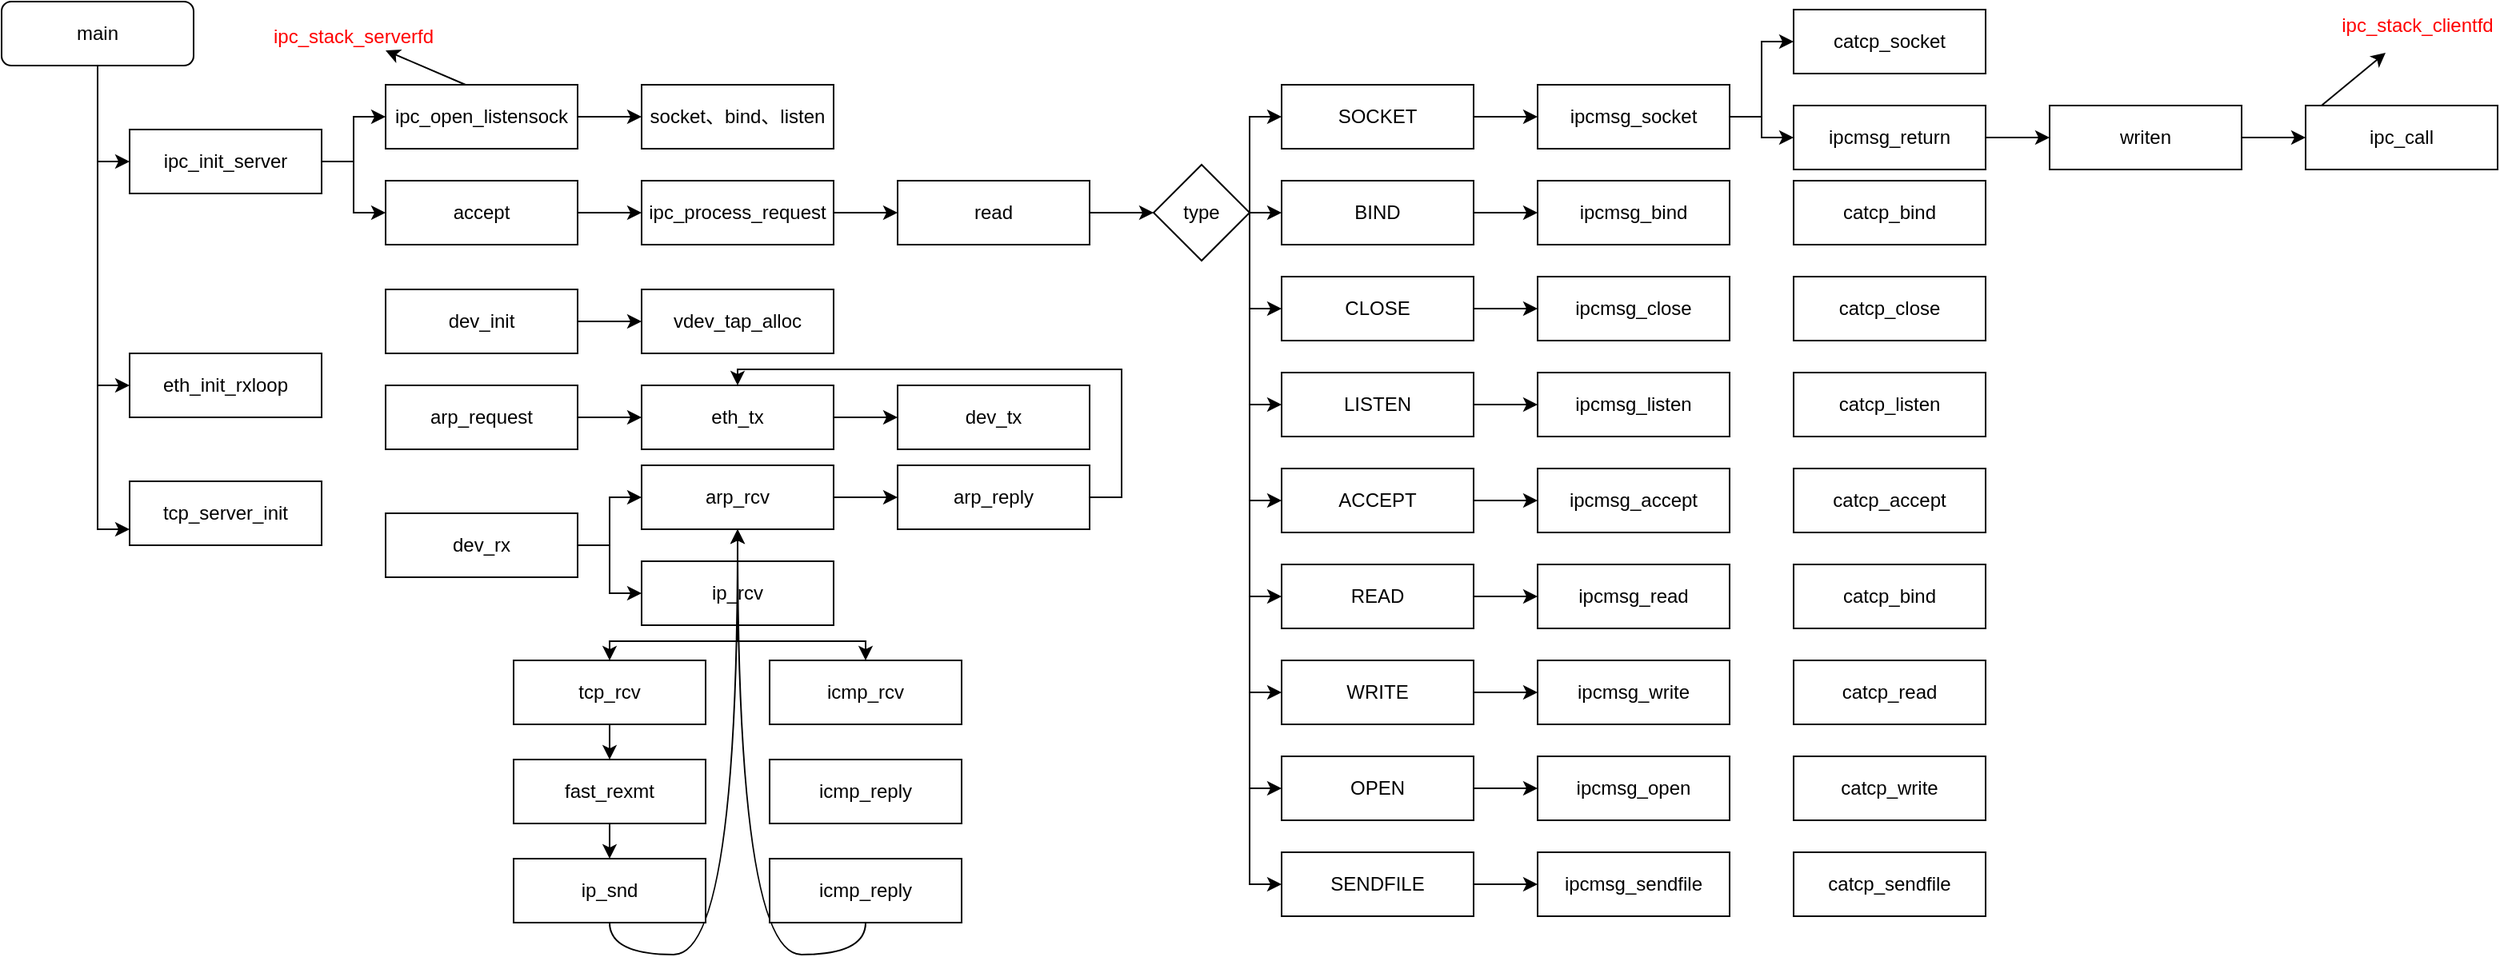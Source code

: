 <mxfile version="12.2.6" type="github" pages="1">
  <diagram id="CccC72GKy65B7K4hFXH-" name="Page-1">
    <mxGraphModel dx="1422" dy="713" grid="1" gridSize="10" guides="1" tooltips="1" connect="1" arrows="1" fold="1" page="1" pageScale="1" pageWidth="827" pageHeight="1169" math="0" shadow="0">
      <root>
        <mxCell id="0"/>
        <mxCell id="1" parent="0"/>
        <mxCell id="ONvXl80Agqb7gb_hBhsv-6" style="edgeStyle=orthogonalEdgeStyle;rounded=0;orthogonalLoop=1;jettySize=auto;html=1;exitX=0.5;exitY=1;exitDx=0;exitDy=0;entryX=0;entryY=0.75;entryDx=0;entryDy=0;" parent="1" source="ONvXl80Agqb7gb_hBhsv-2" target="ONvXl80Agqb7gb_hBhsv-5" edge="1">
          <mxGeometry relative="1" as="geometry"/>
        </mxCell>
        <mxCell id="ONvXl80Agqb7gb_hBhsv-7" style="edgeStyle=orthogonalEdgeStyle;rounded=0;orthogonalLoop=1;jettySize=auto;html=1;exitX=0.5;exitY=1;exitDx=0;exitDy=0;entryX=0;entryY=0.5;entryDx=0;entryDy=0;" parent="1" source="ONvXl80Agqb7gb_hBhsv-2" target="ONvXl80Agqb7gb_hBhsv-4" edge="1">
          <mxGeometry relative="1" as="geometry"/>
        </mxCell>
        <mxCell id="ONvXl80Agqb7gb_hBhsv-8" style="edgeStyle=orthogonalEdgeStyle;rounded=0;orthogonalLoop=1;jettySize=auto;html=1;exitX=0.5;exitY=1;exitDx=0;exitDy=0;entryX=0;entryY=0.5;entryDx=0;entryDy=0;" parent="1" source="ONvXl80Agqb7gb_hBhsv-2" target="ONvXl80Agqb7gb_hBhsv-3" edge="1">
          <mxGeometry relative="1" as="geometry"/>
        </mxCell>
        <mxCell id="ONvXl80Agqb7gb_hBhsv-2" value="main" style="rounded=1;whiteSpace=wrap;html=1;" parent="1" vertex="1">
          <mxGeometry x="80" y="40" width="120" height="40" as="geometry"/>
        </mxCell>
        <mxCell id="ONvXl80Agqb7gb_hBhsv-15" style="edgeStyle=orthogonalEdgeStyle;rounded=0;orthogonalLoop=1;jettySize=auto;html=1;exitX=1;exitY=0.5;exitDx=0;exitDy=0;entryX=0;entryY=0.5;entryDx=0;entryDy=0;" parent="1" source="ONvXl80Agqb7gb_hBhsv-3" target="ONvXl80Agqb7gb_hBhsv-10" edge="1">
          <mxGeometry relative="1" as="geometry">
            <mxPoint x="280" y="172" as="sourcePoint"/>
          </mxGeometry>
        </mxCell>
        <mxCell id="qCLuBpV6aNmaeiQ8l6Hh-31" style="edgeStyle=orthogonalEdgeStyle;rounded=0;orthogonalLoop=1;jettySize=auto;html=1;exitX=1;exitY=0.5;exitDx=0;exitDy=0;entryX=0;entryY=0.5;entryDx=0;entryDy=0;" edge="1" parent="1" source="ONvXl80Agqb7gb_hBhsv-3" target="ONvXl80Agqb7gb_hBhsv-9">
          <mxGeometry relative="1" as="geometry"/>
        </mxCell>
        <mxCell id="ONvXl80Agqb7gb_hBhsv-3" value="ipc_init_server" style="rounded=0;whiteSpace=wrap;html=1;" parent="1" vertex="1">
          <mxGeometry x="160" y="120" width="120" height="40" as="geometry"/>
        </mxCell>
        <mxCell id="ONvXl80Agqb7gb_hBhsv-4" value="eth_init_rxloop" style="rounded=0;whiteSpace=wrap;html=1;" parent="1" vertex="1">
          <mxGeometry x="160" y="260" width="120" height="40" as="geometry"/>
        </mxCell>
        <mxCell id="ONvXl80Agqb7gb_hBhsv-5" value="tcp_server_init" style="rounded=0;whiteSpace=wrap;html=1;" parent="1" vertex="1">
          <mxGeometry x="160" y="340" width="120" height="40" as="geometry"/>
        </mxCell>
        <mxCell id="ONvXl80Agqb7gb_hBhsv-18" style="edgeStyle=orthogonalEdgeStyle;rounded=0;orthogonalLoop=1;jettySize=auto;html=1;exitX=1;exitY=0.5;exitDx=0;exitDy=0;entryX=0;entryY=0.5;entryDx=0;entryDy=0;" parent="1" source="ONvXl80Agqb7gb_hBhsv-9" target="ONvXl80Agqb7gb_hBhsv-12" edge="1">
          <mxGeometry relative="1" as="geometry"/>
        </mxCell>
        <mxCell id="ONvXl80Agqb7gb_hBhsv-9" value="ipc_open_listensock" style="rounded=0;whiteSpace=wrap;html=1;" parent="1" vertex="1">
          <mxGeometry x="320" y="92" width="120" height="40" as="geometry"/>
        </mxCell>
        <mxCell id="ONvXl80Agqb7gb_hBhsv-19" style="edgeStyle=orthogonalEdgeStyle;rounded=0;orthogonalLoop=1;jettySize=auto;html=1;exitX=1;exitY=0.5;exitDx=0;exitDy=0;" parent="1" source="ONvXl80Agqb7gb_hBhsv-10" target="ONvXl80Agqb7gb_hBhsv-13" edge="1">
          <mxGeometry relative="1" as="geometry"/>
        </mxCell>
        <mxCell id="ONvXl80Agqb7gb_hBhsv-10" value="accept" style="rounded=0;whiteSpace=wrap;html=1;" parent="1" vertex="1">
          <mxGeometry x="320" y="152" width="120" height="40" as="geometry"/>
        </mxCell>
        <mxCell id="ONvXl80Agqb7gb_hBhsv-12" value="socket、bind、listen" style="rounded=0;whiteSpace=wrap;html=1;" parent="1" vertex="1">
          <mxGeometry x="480" y="92" width="120" height="40" as="geometry"/>
        </mxCell>
        <mxCell id="qCLuBpV6aNmaeiQ8l6Hh-4" style="edgeStyle=orthogonalEdgeStyle;rounded=0;orthogonalLoop=1;jettySize=auto;html=1;exitX=1;exitY=0.5;exitDx=0;exitDy=0;entryX=0;entryY=0.5;entryDx=0;entryDy=0;" edge="1" parent="1" source="ONvXl80Agqb7gb_hBhsv-13" target="ONvXl80Agqb7gb_hBhsv-20">
          <mxGeometry relative="1" as="geometry"/>
        </mxCell>
        <mxCell id="ONvXl80Agqb7gb_hBhsv-13" value="ipc_process_request" style="rounded=0;whiteSpace=wrap;html=1;" parent="1" vertex="1">
          <mxGeometry x="480" y="152" width="120" height="40" as="geometry"/>
        </mxCell>
        <mxCell id="qCLuBpV6aNmaeiQ8l6Hh-5" style="edgeStyle=orthogonalEdgeStyle;rounded=0;orthogonalLoop=1;jettySize=auto;html=1;exitX=1;exitY=0.5;exitDx=0;exitDy=0;entryX=0;entryY=0.5;entryDx=0;entryDy=0;" edge="1" parent="1" source="ONvXl80Agqb7gb_hBhsv-20" target="ONvXl80Agqb7gb_hBhsv-21">
          <mxGeometry relative="1" as="geometry"/>
        </mxCell>
        <mxCell id="ONvXl80Agqb7gb_hBhsv-20" value="read" style="rounded=0;whiteSpace=wrap;html=1;" parent="1" vertex="1">
          <mxGeometry x="640" y="152" width="120" height="40" as="geometry"/>
        </mxCell>
        <mxCell id="qCLuBpV6aNmaeiQ8l6Hh-7" style="edgeStyle=orthogonalEdgeStyle;rounded=0;orthogonalLoop=1;jettySize=auto;html=1;exitX=1;exitY=0.5;exitDx=0;exitDy=0;entryX=0;entryY=0.5;entryDx=0;entryDy=0;" edge="1" parent="1" source="ONvXl80Agqb7gb_hBhsv-21" target="ONvXl80Agqb7gb_hBhsv-22">
          <mxGeometry relative="1" as="geometry">
            <Array as="points">
              <mxPoint x="860" y="112"/>
            </Array>
          </mxGeometry>
        </mxCell>
        <mxCell id="qCLuBpV6aNmaeiQ8l6Hh-8" style="edgeStyle=orthogonalEdgeStyle;rounded=0;orthogonalLoop=1;jettySize=auto;html=1;exitX=1;exitY=0.5;exitDx=0;exitDy=0;entryX=0;entryY=0.5;entryDx=0;entryDy=0;" edge="1" parent="1" source="ONvXl80Agqb7gb_hBhsv-21" target="ONvXl80Agqb7gb_hBhsv-23">
          <mxGeometry relative="1" as="geometry"/>
        </mxCell>
        <mxCell id="qCLuBpV6aNmaeiQ8l6Hh-9" style="edgeStyle=orthogonalEdgeStyle;rounded=0;orthogonalLoop=1;jettySize=auto;html=1;exitX=1;exitY=0.5;exitDx=0;exitDy=0;entryX=0;entryY=0.5;entryDx=0;entryDy=0;" edge="1" parent="1" source="ONvXl80Agqb7gb_hBhsv-21" target="ONvXl80Agqb7gb_hBhsv-24">
          <mxGeometry relative="1" as="geometry">
            <Array as="points">
              <mxPoint x="860" y="232"/>
            </Array>
          </mxGeometry>
        </mxCell>
        <mxCell id="qCLuBpV6aNmaeiQ8l6Hh-10" style="edgeStyle=orthogonalEdgeStyle;rounded=0;orthogonalLoop=1;jettySize=auto;html=1;exitX=1;exitY=0.5;exitDx=0;exitDy=0;entryX=0;entryY=0.5;entryDx=0;entryDy=0;" edge="1" parent="1" source="ONvXl80Agqb7gb_hBhsv-21" target="ONvXl80Agqb7gb_hBhsv-25">
          <mxGeometry relative="1" as="geometry">
            <Array as="points">
              <mxPoint x="860" y="292"/>
            </Array>
          </mxGeometry>
        </mxCell>
        <mxCell id="qCLuBpV6aNmaeiQ8l6Hh-11" style="edgeStyle=orthogonalEdgeStyle;rounded=0;orthogonalLoop=1;jettySize=auto;html=1;exitX=1;exitY=0.5;exitDx=0;exitDy=0;entryX=0;entryY=0.5;entryDx=0;entryDy=0;" edge="1" parent="1" source="ONvXl80Agqb7gb_hBhsv-21" target="ONvXl80Agqb7gb_hBhsv-26">
          <mxGeometry relative="1" as="geometry">
            <Array as="points">
              <mxPoint x="860" y="352"/>
            </Array>
          </mxGeometry>
        </mxCell>
        <mxCell id="qCLuBpV6aNmaeiQ8l6Hh-12" style="edgeStyle=orthogonalEdgeStyle;rounded=0;orthogonalLoop=1;jettySize=auto;html=1;exitX=1;exitY=0.5;exitDx=0;exitDy=0;entryX=0;entryY=0.5;entryDx=0;entryDy=0;" edge="1" parent="1" source="ONvXl80Agqb7gb_hBhsv-21" target="ONvXl80Agqb7gb_hBhsv-27">
          <mxGeometry relative="1" as="geometry">
            <Array as="points">
              <mxPoint x="860" y="412"/>
            </Array>
          </mxGeometry>
        </mxCell>
        <mxCell id="qCLuBpV6aNmaeiQ8l6Hh-13" style="edgeStyle=orthogonalEdgeStyle;rounded=0;orthogonalLoop=1;jettySize=auto;html=1;exitX=1;exitY=0.5;exitDx=0;exitDy=0;entryX=0;entryY=0.5;entryDx=0;entryDy=0;" edge="1" parent="1" source="ONvXl80Agqb7gb_hBhsv-21" target="ONvXl80Agqb7gb_hBhsv-28">
          <mxGeometry relative="1" as="geometry">
            <Array as="points">
              <mxPoint x="860" y="472"/>
            </Array>
          </mxGeometry>
        </mxCell>
        <mxCell id="qCLuBpV6aNmaeiQ8l6Hh-14" style="edgeStyle=orthogonalEdgeStyle;rounded=0;orthogonalLoop=1;jettySize=auto;html=1;exitX=1;exitY=0.5;exitDx=0;exitDy=0;entryX=0;entryY=0.5;entryDx=0;entryDy=0;" edge="1" parent="1" source="ONvXl80Agqb7gb_hBhsv-21" target="ONvXl80Agqb7gb_hBhsv-29">
          <mxGeometry relative="1" as="geometry">
            <Array as="points">
              <mxPoint x="860" y="532"/>
            </Array>
          </mxGeometry>
        </mxCell>
        <mxCell id="qCLuBpV6aNmaeiQ8l6Hh-15" style="edgeStyle=orthogonalEdgeStyle;rounded=0;orthogonalLoop=1;jettySize=auto;html=1;exitX=1;exitY=0.5;exitDx=0;exitDy=0;entryX=0;entryY=0.5;entryDx=0;entryDy=0;" edge="1" parent="1" source="ONvXl80Agqb7gb_hBhsv-21" target="ONvXl80Agqb7gb_hBhsv-30">
          <mxGeometry relative="1" as="geometry">
            <Array as="points">
              <mxPoint x="860" y="592"/>
            </Array>
          </mxGeometry>
        </mxCell>
        <mxCell id="ONvXl80Agqb7gb_hBhsv-21" value="type" style="rhombus;whiteSpace=wrap;html=1;rounded=0;glass=1;" parent="1" vertex="1">
          <mxGeometry x="800" y="142" width="60" height="60" as="geometry"/>
        </mxCell>
        <mxCell id="qCLuBpV6aNmaeiQ8l6Hh-16" value="" style="edgeStyle=orthogonalEdgeStyle;rounded=0;orthogonalLoop=1;jettySize=auto;html=1;" edge="1" parent="1" source="ONvXl80Agqb7gb_hBhsv-22" target="ONvXl80Agqb7gb_hBhsv-32">
          <mxGeometry relative="1" as="geometry"/>
        </mxCell>
        <mxCell id="ONvXl80Agqb7gb_hBhsv-22" value="SOCKET" style="rounded=0;whiteSpace=wrap;html=1;" parent="1" vertex="1">
          <mxGeometry x="880" y="92" width="120" height="40" as="geometry"/>
        </mxCell>
        <mxCell id="qCLuBpV6aNmaeiQ8l6Hh-17" value="" style="edgeStyle=orthogonalEdgeStyle;rounded=0;orthogonalLoop=1;jettySize=auto;html=1;" edge="1" parent="1" source="ONvXl80Agqb7gb_hBhsv-23" target="ONvXl80Agqb7gb_hBhsv-37">
          <mxGeometry relative="1" as="geometry"/>
        </mxCell>
        <mxCell id="ONvXl80Agqb7gb_hBhsv-23" value="BIND" style="rounded=0;whiteSpace=wrap;html=1;" parent="1" vertex="1">
          <mxGeometry x="880" y="152" width="120" height="40" as="geometry"/>
        </mxCell>
        <mxCell id="qCLuBpV6aNmaeiQ8l6Hh-18" value="" style="edgeStyle=orthogonalEdgeStyle;rounded=0;orthogonalLoop=1;jettySize=auto;html=1;" edge="1" parent="1" source="ONvXl80Agqb7gb_hBhsv-24" target="ONvXl80Agqb7gb_hBhsv-38">
          <mxGeometry relative="1" as="geometry"/>
        </mxCell>
        <mxCell id="ONvXl80Agqb7gb_hBhsv-24" value="CLOSE" style="rounded=0;whiteSpace=wrap;html=1;" parent="1" vertex="1">
          <mxGeometry x="880" y="212" width="120" height="40" as="geometry"/>
        </mxCell>
        <mxCell id="qCLuBpV6aNmaeiQ8l6Hh-19" value="" style="edgeStyle=orthogonalEdgeStyle;rounded=0;orthogonalLoop=1;jettySize=auto;html=1;" edge="1" parent="1" source="ONvXl80Agqb7gb_hBhsv-25" target="ONvXl80Agqb7gb_hBhsv-39">
          <mxGeometry relative="1" as="geometry"/>
        </mxCell>
        <mxCell id="ONvXl80Agqb7gb_hBhsv-25" value="LISTEN" style="rounded=0;whiteSpace=wrap;html=1;" parent="1" vertex="1">
          <mxGeometry x="880" y="272" width="120" height="40" as="geometry"/>
        </mxCell>
        <mxCell id="qCLuBpV6aNmaeiQ8l6Hh-20" value="" style="edgeStyle=orthogonalEdgeStyle;rounded=0;orthogonalLoop=1;jettySize=auto;html=1;" edge="1" parent="1" source="ONvXl80Agqb7gb_hBhsv-26" target="ONvXl80Agqb7gb_hBhsv-40">
          <mxGeometry relative="1" as="geometry"/>
        </mxCell>
        <mxCell id="ONvXl80Agqb7gb_hBhsv-26" value="ACCEPT" style="rounded=0;whiteSpace=wrap;html=1;" parent="1" vertex="1">
          <mxGeometry x="880" y="332" width="120" height="40" as="geometry"/>
        </mxCell>
        <mxCell id="qCLuBpV6aNmaeiQ8l6Hh-21" value="" style="edgeStyle=orthogonalEdgeStyle;rounded=0;orthogonalLoop=1;jettySize=auto;html=1;" edge="1" parent="1" source="ONvXl80Agqb7gb_hBhsv-27" target="ONvXl80Agqb7gb_hBhsv-41">
          <mxGeometry relative="1" as="geometry"/>
        </mxCell>
        <mxCell id="ONvXl80Agqb7gb_hBhsv-27" value="READ" style="rounded=0;whiteSpace=wrap;html=1;" parent="1" vertex="1">
          <mxGeometry x="880" y="392" width="120" height="40" as="geometry"/>
        </mxCell>
        <mxCell id="qCLuBpV6aNmaeiQ8l6Hh-22" value="" style="edgeStyle=orthogonalEdgeStyle;rounded=0;orthogonalLoop=1;jettySize=auto;html=1;" edge="1" parent="1" source="ONvXl80Agqb7gb_hBhsv-28" target="ONvXl80Agqb7gb_hBhsv-42">
          <mxGeometry relative="1" as="geometry"/>
        </mxCell>
        <mxCell id="ONvXl80Agqb7gb_hBhsv-28" value="WRITE" style="rounded=0;whiteSpace=wrap;html=1;" parent="1" vertex="1">
          <mxGeometry x="880" y="452" width="120" height="40" as="geometry"/>
        </mxCell>
        <mxCell id="qCLuBpV6aNmaeiQ8l6Hh-23" value="" style="edgeStyle=orthogonalEdgeStyle;rounded=0;orthogonalLoop=1;jettySize=auto;html=1;" edge="1" parent="1" source="ONvXl80Agqb7gb_hBhsv-29" target="ONvXl80Agqb7gb_hBhsv-43">
          <mxGeometry relative="1" as="geometry"/>
        </mxCell>
        <mxCell id="ONvXl80Agqb7gb_hBhsv-29" value="OPEN" style="rounded=0;whiteSpace=wrap;html=1;" parent="1" vertex="1">
          <mxGeometry x="880" y="512" width="120" height="40" as="geometry"/>
        </mxCell>
        <mxCell id="qCLuBpV6aNmaeiQ8l6Hh-24" value="" style="edgeStyle=orthogonalEdgeStyle;rounded=0;orthogonalLoop=1;jettySize=auto;html=1;" edge="1" parent="1" source="ONvXl80Agqb7gb_hBhsv-30" target="ONvXl80Agqb7gb_hBhsv-44">
          <mxGeometry relative="1" as="geometry"/>
        </mxCell>
        <mxCell id="ONvXl80Agqb7gb_hBhsv-30" value="SENDFILE" style="rounded=0;whiteSpace=wrap;html=1;" parent="1" vertex="1">
          <mxGeometry x="880" y="572" width="120" height="40" as="geometry"/>
        </mxCell>
        <mxCell id="qCLuBpV6aNmaeiQ8l6Hh-25" style="edgeStyle=orthogonalEdgeStyle;rounded=0;orthogonalLoop=1;jettySize=auto;html=1;exitX=1;exitY=0.5;exitDx=0;exitDy=0;entryX=0;entryY=0.5;entryDx=0;entryDy=0;" edge="1" parent="1" source="ONvXl80Agqb7gb_hBhsv-32" target="ONvXl80Agqb7gb_hBhsv-33">
          <mxGeometry relative="1" as="geometry"/>
        </mxCell>
        <mxCell id="qCLuBpV6aNmaeiQ8l6Hh-26" style="edgeStyle=orthogonalEdgeStyle;rounded=0;orthogonalLoop=1;jettySize=auto;html=1;exitX=1;exitY=0.5;exitDx=0;exitDy=0;entryX=0;entryY=0.5;entryDx=0;entryDy=0;" edge="1" parent="1" source="ONvXl80Agqb7gb_hBhsv-32" target="ONvXl80Agqb7gb_hBhsv-34">
          <mxGeometry relative="1" as="geometry"/>
        </mxCell>
        <mxCell id="ONvXl80Agqb7gb_hBhsv-32" value="ipcmsg_socket" style="rounded=0;whiteSpace=wrap;html=1;" parent="1" vertex="1">
          <mxGeometry x="1040" y="92" width="120" height="40" as="geometry"/>
        </mxCell>
        <mxCell id="ONvXl80Agqb7gb_hBhsv-33" value="catcp_socket" style="rounded=0;whiteSpace=wrap;html=1;" parent="1" vertex="1">
          <mxGeometry x="1200" y="45" width="120" height="40" as="geometry"/>
        </mxCell>
        <mxCell id="qCLuBpV6aNmaeiQ8l6Hh-27" value="" style="edgeStyle=orthogonalEdgeStyle;rounded=0;orthogonalLoop=1;jettySize=auto;html=1;" edge="1" parent="1" source="ONvXl80Agqb7gb_hBhsv-34" target="ONvXl80Agqb7gb_hBhsv-35">
          <mxGeometry relative="1" as="geometry"/>
        </mxCell>
        <mxCell id="ONvXl80Agqb7gb_hBhsv-34" value="ipcmsg_return" style="rounded=0;whiteSpace=wrap;html=1;" parent="1" vertex="1">
          <mxGeometry x="1200" y="105" width="120" height="40" as="geometry"/>
        </mxCell>
        <mxCell id="qCLuBpV6aNmaeiQ8l6Hh-28" value="" style="edgeStyle=orthogonalEdgeStyle;rounded=0;orthogonalLoop=1;jettySize=auto;html=1;" edge="1" parent="1" source="ONvXl80Agqb7gb_hBhsv-35" target="ONvXl80Agqb7gb_hBhsv-36">
          <mxGeometry relative="1" as="geometry"/>
        </mxCell>
        <mxCell id="ONvXl80Agqb7gb_hBhsv-35" value="writen" style="rounded=0;whiteSpace=wrap;html=1;" parent="1" vertex="1">
          <mxGeometry x="1360" y="105" width="120" height="40" as="geometry"/>
        </mxCell>
        <mxCell id="ONvXl80Agqb7gb_hBhsv-36" value="ipc_call" style="rounded=0;whiteSpace=wrap;html=1;" parent="1" vertex="1">
          <mxGeometry x="1520" y="105" width="120" height="40" as="geometry"/>
        </mxCell>
        <mxCell id="ONvXl80Agqb7gb_hBhsv-37" value="ipcmsg_bind" style="rounded=0;whiteSpace=wrap;html=1;" parent="1" vertex="1">
          <mxGeometry x="1040" y="152" width="120" height="40" as="geometry"/>
        </mxCell>
        <mxCell id="ONvXl80Agqb7gb_hBhsv-38" value="ipcmsg_close" style="rounded=0;whiteSpace=wrap;html=1;" parent="1" vertex="1">
          <mxGeometry x="1040" y="212" width="120" height="40" as="geometry"/>
        </mxCell>
        <mxCell id="ONvXl80Agqb7gb_hBhsv-39" value="ipcmsg_listen" style="rounded=0;whiteSpace=wrap;html=1;" parent="1" vertex="1">
          <mxGeometry x="1040" y="272" width="120" height="40" as="geometry"/>
        </mxCell>
        <mxCell id="ONvXl80Agqb7gb_hBhsv-40" value="ipcmsg_accept" style="rounded=0;whiteSpace=wrap;html=1;" parent="1" vertex="1">
          <mxGeometry x="1040" y="332" width="120" height="40" as="geometry"/>
        </mxCell>
        <mxCell id="ONvXl80Agqb7gb_hBhsv-41" value="ipcmsg_read" style="rounded=0;whiteSpace=wrap;html=1;" parent="1" vertex="1">
          <mxGeometry x="1040" y="392" width="120" height="40" as="geometry"/>
        </mxCell>
        <mxCell id="ONvXl80Agqb7gb_hBhsv-42" value="ipcmsg_write" style="rounded=0;whiteSpace=wrap;html=1;" parent="1" vertex="1">
          <mxGeometry x="1040" y="452" width="120" height="40" as="geometry"/>
        </mxCell>
        <mxCell id="ONvXl80Agqb7gb_hBhsv-43" value="ipcmsg_open" style="rounded=0;whiteSpace=wrap;html=1;" parent="1" vertex="1">
          <mxGeometry x="1040" y="512" width="120" height="40" as="geometry"/>
        </mxCell>
        <mxCell id="ONvXl80Agqb7gb_hBhsv-44" value="ipcmsg_sendfile" style="rounded=0;whiteSpace=wrap;html=1;" parent="1" vertex="1">
          <mxGeometry x="1040" y="572" width="120" height="40" as="geometry"/>
        </mxCell>
        <mxCell id="ONvXl80Agqb7gb_hBhsv-45" value="catcp_bind" style="rounded=0;whiteSpace=wrap;html=1;" parent="1" vertex="1">
          <mxGeometry x="1200" y="152" width="120" height="40" as="geometry"/>
        </mxCell>
        <mxCell id="ONvXl80Agqb7gb_hBhsv-46" value="catcp_close" style="rounded=0;whiteSpace=wrap;html=1;" parent="1" vertex="1">
          <mxGeometry x="1200" y="212" width="120" height="40" as="geometry"/>
        </mxCell>
        <mxCell id="ONvXl80Agqb7gb_hBhsv-47" value="catcp_listen" style="rounded=0;whiteSpace=wrap;html=1;" parent="1" vertex="1">
          <mxGeometry x="1200" y="272" width="120" height="40" as="geometry"/>
        </mxCell>
        <mxCell id="ONvXl80Agqb7gb_hBhsv-48" value="catcp_accept" style="rounded=0;whiteSpace=wrap;html=1;" parent="1" vertex="1">
          <mxGeometry x="1200" y="332" width="120" height="40" as="geometry"/>
        </mxCell>
        <mxCell id="ONvXl80Agqb7gb_hBhsv-49" value="catcp_bind" style="rounded=0;whiteSpace=wrap;html=1;" parent="1" vertex="1">
          <mxGeometry x="1200" y="392" width="120" height="40" as="geometry"/>
        </mxCell>
        <mxCell id="ONvXl80Agqb7gb_hBhsv-50" value="catcp_read" style="rounded=0;whiteSpace=wrap;html=1;" parent="1" vertex="1">
          <mxGeometry x="1200" y="452" width="120" height="40" as="geometry"/>
        </mxCell>
        <mxCell id="ONvXl80Agqb7gb_hBhsv-51" value="catcp_write" style="rounded=0;whiteSpace=wrap;html=1;" parent="1" vertex="1">
          <mxGeometry x="1200" y="512" width="120" height="40" as="geometry"/>
        </mxCell>
        <mxCell id="ONvXl80Agqb7gb_hBhsv-52" value="catcp_sendfile" style="rounded=0;whiteSpace=wrap;html=1;" parent="1" vertex="1">
          <mxGeometry x="1200" y="572" width="120" height="40" as="geometry"/>
        </mxCell>
        <mxCell id="qCLuBpV6aNmaeiQ8l6Hh-2" value="&lt;font color=&quot;#ff0000&quot;&gt;ipc_stack_serverfd&lt;/font&gt;" style="text;html=1;strokeColor=none;fillColor=none;align=center;verticalAlign=middle;whiteSpace=wrap;rounded=0;" vertex="1" parent="1">
          <mxGeometry x="280" y="52" width="40" height="20" as="geometry"/>
        </mxCell>
        <mxCell id="qCLuBpV6aNmaeiQ8l6Hh-3" value="" style="endArrow=classic;html=1;" edge="1" parent="1" target="qCLuBpV6aNmaeiQ8l6Hh-2">
          <mxGeometry width="50" height="50" relative="1" as="geometry">
            <mxPoint x="370" y="92" as="sourcePoint"/>
            <mxPoint x="420" y="42" as="targetPoint"/>
          </mxGeometry>
        </mxCell>
        <mxCell id="qCLuBpV6aNmaeiQ8l6Hh-29" value="&lt;font color=&quot;#ff0000&quot;&gt;ipc_stack_clientfd&lt;/font&gt;" style="text;html=1;strokeColor=none;fillColor=none;align=center;verticalAlign=middle;whiteSpace=wrap;rounded=0;" vertex="1" parent="1">
          <mxGeometry x="1570" y="45" width="40" height="20" as="geometry"/>
        </mxCell>
        <mxCell id="qCLuBpV6aNmaeiQ8l6Hh-30" value="" style="endArrow=classic;html=1;exitX=0.083;exitY=0;exitDx=0;exitDy=0;exitPerimeter=0;" edge="1" parent="1" source="ONvXl80Agqb7gb_hBhsv-36">
          <mxGeometry width="50" height="50" relative="1" as="geometry">
            <mxPoint x="1540" y="122" as="sourcePoint"/>
            <mxPoint x="1570" y="72" as="targetPoint"/>
          </mxGeometry>
        </mxCell>
        <mxCell id="qCLuBpV6aNmaeiQ8l6Hh-37" value="" style="edgeStyle=orthogonalEdgeStyle;rounded=0;orthogonalLoop=1;jettySize=auto;html=1;" edge="1" parent="1" source="qCLuBpV6aNmaeiQ8l6Hh-32" target="qCLuBpV6aNmaeiQ8l6Hh-33">
          <mxGeometry relative="1" as="geometry"/>
        </mxCell>
        <mxCell id="qCLuBpV6aNmaeiQ8l6Hh-32" value="dev_init" style="rounded=0;whiteSpace=wrap;html=1;" vertex="1" parent="1">
          <mxGeometry x="320" y="220" width="120" height="40" as="geometry"/>
        </mxCell>
        <mxCell id="qCLuBpV6aNmaeiQ8l6Hh-33" value="vdev_tap_alloc" style="rounded=0;whiteSpace=wrap;html=1;" vertex="1" parent="1">
          <mxGeometry x="480" y="220" width="120" height="40" as="geometry"/>
        </mxCell>
        <mxCell id="qCLuBpV6aNmaeiQ8l6Hh-42" value="" style="edgeStyle=orthogonalEdgeStyle;rounded=0;orthogonalLoop=1;jettySize=auto;html=1;" edge="1" parent="1" source="qCLuBpV6aNmaeiQ8l6Hh-34" target="qCLuBpV6aNmaeiQ8l6Hh-35">
          <mxGeometry relative="1" as="geometry"/>
        </mxCell>
        <mxCell id="qCLuBpV6aNmaeiQ8l6Hh-34" value="arp_request" style="rounded=0;whiteSpace=wrap;html=1;" vertex="1" parent="1">
          <mxGeometry x="320" y="280" width="120" height="40" as="geometry"/>
        </mxCell>
        <mxCell id="qCLuBpV6aNmaeiQ8l6Hh-41" style="edgeStyle=orthogonalEdgeStyle;rounded=0;orthogonalLoop=1;jettySize=auto;html=1;exitX=1;exitY=0.5;exitDx=0;exitDy=0;" edge="1" parent="1" source="qCLuBpV6aNmaeiQ8l6Hh-35" target="qCLuBpV6aNmaeiQ8l6Hh-36">
          <mxGeometry relative="1" as="geometry"/>
        </mxCell>
        <mxCell id="qCLuBpV6aNmaeiQ8l6Hh-35" value="eth_tx" style="rounded=0;whiteSpace=wrap;html=1;" vertex="1" parent="1">
          <mxGeometry x="480" y="280" width="120" height="40" as="geometry"/>
        </mxCell>
        <mxCell id="qCLuBpV6aNmaeiQ8l6Hh-36" value="dev_tx" style="rounded=0;whiteSpace=wrap;html=1;" vertex="1" parent="1">
          <mxGeometry x="640" y="280" width="120" height="40" as="geometry"/>
        </mxCell>
        <mxCell id="qCLuBpV6aNmaeiQ8l6Hh-49" style="edgeStyle=orthogonalEdgeStyle;rounded=0;orthogonalLoop=1;jettySize=auto;html=1;exitX=1;exitY=0.5;exitDx=0;exitDy=0;entryX=0;entryY=0.5;entryDx=0;entryDy=0;" edge="1" parent="1" source="qCLuBpV6aNmaeiQ8l6Hh-43" target="qCLuBpV6aNmaeiQ8l6Hh-44">
          <mxGeometry relative="1" as="geometry"/>
        </mxCell>
        <mxCell id="qCLuBpV6aNmaeiQ8l6Hh-50" style="edgeStyle=orthogonalEdgeStyle;rounded=0;orthogonalLoop=1;jettySize=auto;html=1;exitX=1;exitY=0.5;exitDx=0;exitDy=0;entryX=0;entryY=0.5;entryDx=0;entryDy=0;" edge="1" parent="1" source="qCLuBpV6aNmaeiQ8l6Hh-43" target="qCLuBpV6aNmaeiQ8l6Hh-45">
          <mxGeometry relative="1" as="geometry"/>
        </mxCell>
        <mxCell id="qCLuBpV6aNmaeiQ8l6Hh-43" value="dev_rx" style="rounded=0;whiteSpace=wrap;html=1;" vertex="1" parent="1">
          <mxGeometry x="320" y="360" width="120" height="40" as="geometry"/>
        </mxCell>
        <mxCell id="qCLuBpV6aNmaeiQ8l6Hh-47" value="" style="edgeStyle=orthogonalEdgeStyle;rounded=0;orthogonalLoop=1;jettySize=auto;html=1;" edge="1" parent="1" source="qCLuBpV6aNmaeiQ8l6Hh-44" target="qCLuBpV6aNmaeiQ8l6Hh-46">
          <mxGeometry relative="1" as="geometry"/>
        </mxCell>
        <mxCell id="qCLuBpV6aNmaeiQ8l6Hh-44" value="arp_rcv" style="rounded=0;whiteSpace=wrap;html=1;" vertex="1" parent="1">
          <mxGeometry x="480" y="330" width="120" height="40" as="geometry"/>
        </mxCell>
        <mxCell id="qCLuBpV6aNmaeiQ8l6Hh-53" style="edgeStyle=orthogonalEdgeStyle;rounded=0;orthogonalLoop=1;jettySize=auto;html=1;exitX=0.5;exitY=1;exitDx=0;exitDy=0;entryX=0.5;entryY=0;entryDx=0;entryDy=0;" edge="1" parent="1" source="qCLuBpV6aNmaeiQ8l6Hh-45" target="qCLuBpV6aNmaeiQ8l6Hh-51">
          <mxGeometry relative="1" as="geometry">
            <Array as="points">
              <mxPoint x="540" y="440"/>
              <mxPoint x="460" y="440"/>
            </Array>
          </mxGeometry>
        </mxCell>
        <mxCell id="qCLuBpV6aNmaeiQ8l6Hh-54" style="edgeStyle=orthogonalEdgeStyle;rounded=0;orthogonalLoop=1;jettySize=auto;html=1;exitX=0.5;exitY=1;exitDx=0;exitDy=0;entryX=0.5;entryY=0;entryDx=0;entryDy=0;" edge="1" parent="1" source="qCLuBpV6aNmaeiQ8l6Hh-45" target="qCLuBpV6aNmaeiQ8l6Hh-52">
          <mxGeometry relative="1" as="geometry">
            <Array as="points">
              <mxPoint x="540" y="440"/>
              <mxPoint x="620" y="440"/>
            </Array>
          </mxGeometry>
        </mxCell>
        <mxCell id="qCLuBpV6aNmaeiQ8l6Hh-45" value="ip_rcv" style="rounded=0;whiteSpace=wrap;html=1;" vertex="1" parent="1">
          <mxGeometry x="480" y="390" width="120" height="40" as="geometry"/>
        </mxCell>
        <mxCell id="qCLuBpV6aNmaeiQ8l6Hh-48" style="edgeStyle=orthogonalEdgeStyle;rounded=0;orthogonalLoop=1;jettySize=auto;html=1;exitX=1;exitY=0.5;exitDx=0;exitDy=0;entryX=0.5;entryY=0;entryDx=0;entryDy=0;" edge="1" parent="1" source="qCLuBpV6aNmaeiQ8l6Hh-46" target="qCLuBpV6aNmaeiQ8l6Hh-35">
          <mxGeometry relative="1" as="geometry">
            <Array as="points">
              <mxPoint x="780" y="350"/>
              <mxPoint x="780" y="270"/>
              <mxPoint x="540" y="270"/>
            </Array>
          </mxGeometry>
        </mxCell>
        <mxCell id="qCLuBpV6aNmaeiQ8l6Hh-46" value="arp_reply" style="rounded=0;whiteSpace=wrap;html=1;" vertex="1" parent="1">
          <mxGeometry x="640" y="330" width="120" height="40" as="geometry"/>
        </mxCell>
        <mxCell id="qCLuBpV6aNmaeiQ8l6Hh-66" style="edgeStyle=orthogonalEdgeStyle;curved=1;rounded=0;orthogonalLoop=1;jettySize=auto;html=1;exitX=0.5;exitY=1;exitDx=0;exitDy=0;entryX=0.5;entryY=0;entryDx=0;entryDy=0;" edge="1" parent="1" source="qCLuBpV6aNmaeiQ8l6Hh-51" target="qCLuBpV6aNmaeiQ8l6Hh-60">
          <mxGeometry relative="1" as="geometry"/>
        </mxCell>
        <mxCell id="qCLuBpV6aNmaeiQ8l6Hh-51" value="tcp_rcv" style="rounded=0;whiteSpace=wrap;html=1;" vertex="1" parent="1">
          <mxGeometry x="400" y="452" width="120" height="40" as="geometry"/>
        </mxCell>
        <mxCell id="qCLuBpV6aNmaeiQ8l6Hh-52" value="icmp_rcv" style="rounded=0;whiteSpace=wrap;html=1;" vertex="1" parent="1">
          <mxGeometry x="560" y="452" width="120" height="40" as="geometry"/>
        </mxCell>
        <mxCell id="qCLuBpV6aNmaeiQ8l6Hh-56" value="icmp_reply" style="rounded=0;whiteSpace=wrap;html=1;" vertex="1" parent="1">
          <mxGeometry x="560" y="514" width="120" height="40" as="geometry"/>
        </mxCell>
        <mxCell id="qCLuBpV6aNmaeiQ8l6Hh-63" style="edgeStyle=orthogonalEdgeStyle;curved=1;rounded=0;orthogonalLoop=1;jettySize=auto;html=1;exitX=0.5;exitY=1;exitDx=0;exitDy=0;" edge="1" parent="1" source="qCLuBpV6aNmaeiQ8l6Hh-57" target="qCLuBpV6aNmaeiQ8l6Hh-44">
          <mxGeometry relative="1" as="geometry"/>
        </mxCell>
        <mxCell id="qCLuBpV6aNmaeiQ8l6Hh-57" value="icmp_reply" style="rounded=0;whiteSpace=wrap;html=1;" vertex="1" parent="1">
          <mxGeometry x="560" y="576" width="120" height="40" as="geometry"/>
        </mxCell>
        <mxCell id="qCLuBpV6aNmaeiQ8l6Hh-67" style="edgeStyle=orthogonalEdgeStyle;curved=1;rounded=0;orthogonalLoop=1;jettySize=auto;html=1;exitX=0.5;exitY=1;exitDx=0;exitDy=0;" edge="1" parent="1" source="qCLuBpV6aNmaeiQ8l6Hh-60" target="qCLuBpV6aNmaeiQ8l6Hh-61">
          <mxGeometry relative="1" as="geometry"/>
        </mxCell>
        <mxCell id="qCLuBpV6aNmaeiQ8l6Hh-60" value="fast_rexmt" style="rounded=0;whiteSpace=wrap;html=1;" vertex="1" parent="1">
          <mxGeometry x="400" y="514" width="120" height="40" as="geometry"/>
        </mxCell>
        <mxCell id="qCLuBpV6aNmaeiQ8l6Hh-62" style="edgeStyle=orthogonalEdgeStyle;curved=1;rounded=0;orthogonalLoop=1;jettySize=auto;html=1;exitX=0.5;exitY=1;exitDx=0;exitDy=0;" edge="1" parent="1" source="qCLuBpV6aNmaeiQ8l6Hh-61" target="qCLuBpV6aNmaeiQ8l6Hh-44">
          <mxGeometry relative="1" as="geometry"/>
        </mxCell>
        <mxCell id="qCLuBpV6aNmaeiQ8l6Hh-61" value="ip_snd" style="rounded=0;whiteSpace=wrap;html=1;" vertex="1" parent="1">
          <mxGeometry x="400" y="576" width="120" height="40" as="geometry"/>
        </mxCell>
      </root>
    </mxGraphModel>
  </diagram>
</mxfile>
